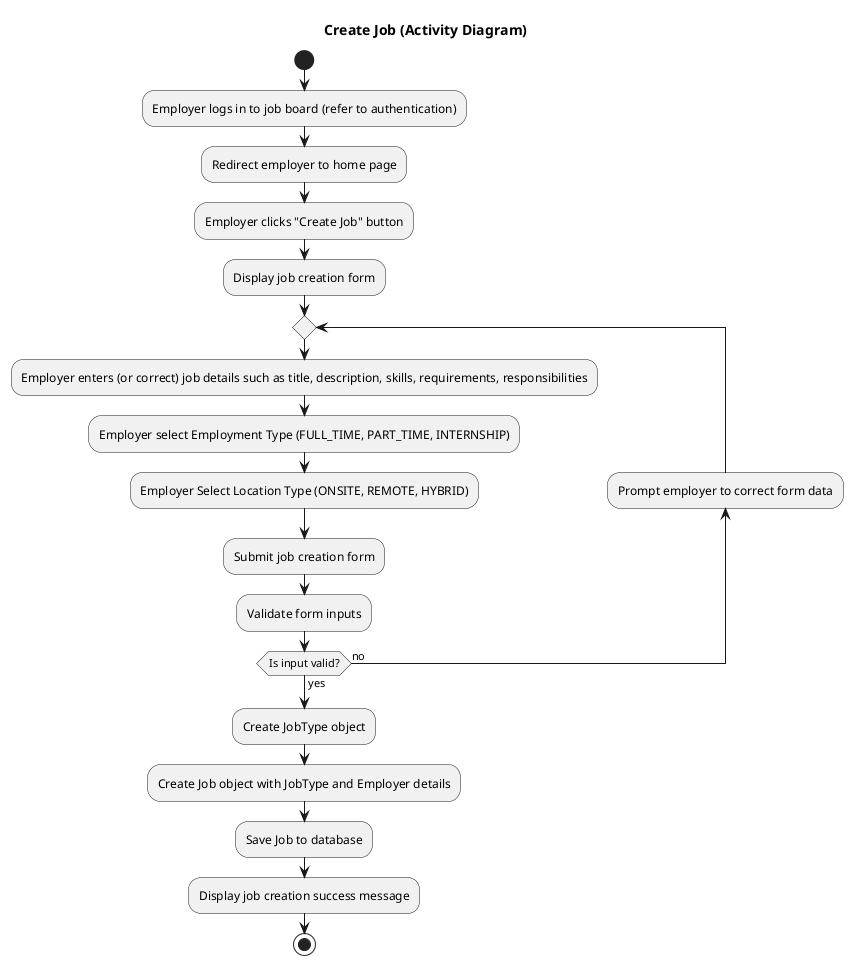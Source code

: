 @startuml
'https://plantuml.com/activity-diagram-beta

title Create Job (Activity Diagram)

start
    :Employer logs in to job board (refer to authentication);
    :Redirect employer to home page;
    :Employer clicks "Create Job" button;
    :Display job creation form;
    repeat
        :Employer enters (or correct) job details such as title, description, skills, requirements, responsibilities;
        :Employer select Employment Type (FULL_TIME, PART_TIME, INTERNSHIP);
        :Employer Select Location Type (ONSITE, REMOTE, HYBRID);

        :Submit job creation form;
        :Validate form inputs;

        backward:Prompt employer to correct form data;
    repeat while (Is input valid?) is (no) not (yes)

    :Create JobType object;
    :Create Job object with JobType and Employer details;
    :Save Job to database;
    :Display job creation success message;
stop


@enduml
